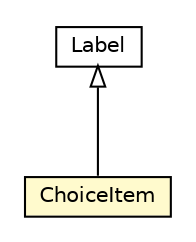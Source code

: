 #!/usr/local/bin/dot
#
# Class diagram 
# Generated by UMLGraph version R5_6-24-gf6e263 (http://www.umlgraph.org/)
#

digraph G {
	edge [fontname="Helvetica",fontsize=10,labelfontname="Helvetica",labelfontsize=10];
	node [fontname="Helvetica",fontsize=10,shape=plaintext];
	nodesep=0.25;
	ranksep=0.5;
	// org.universAAL.middleware.ui.rdf.ChoiceItem
	c2785805 [label=<<table title="org.universAAL.middleware.ui.rdf.ChoiceItem" border="0" cellborder="1" cellspacing="0" cellpadding="2" port="p" bgcolor="lemonChiffon" href="./ChoiceItem.html">
		<tr><td><table border="0" cellspacing="0" cellpadding="1">
<tr><td align="center" balign="center"> ChoiceItem </td></tr>
		</table></td></tr>
		</table>>, URL="./ChoiceItem.html", fontname="Helvetica", fontcolor="black", fontsize=10.0];
	// org.universAAL.middleware.ui.rdf.Label
	c2785814 [label=<<table title="org.universAAL.middleware.ui.rdf.Label" border="0" cellborder="1" cellspacing="0" cellpadding="2" port="p" href="./Label.html">
		<tr><td><table border="0" cellspacing="0" cellpadding="1">
<tr><td align="center" balign="center"> Label </td></tr>
		</table></td></tr>
		</table>>, URL="./Label.html", fontname="Helvetica", fontcolor="black", fontsize=10.0];
	//org.universAAL.middleware.ui.rdf.ChoiceItem extends org.universAAL.middleware.ui.rdf.Label
	c2785814:p -> c2785805:p [dir=back,arrowtail=empty];
}

